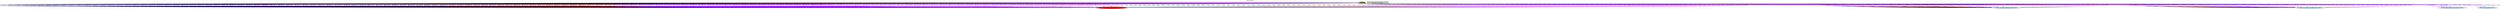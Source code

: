 digraph sessionTrack8 {
                graph [splines=true overlap=false rankdir=TB label=" Session Track #8" labelloc=t]
                node [style=filled]
                edge [style=bold]
                    "Direct Link" [color=khaki4];
"GET http://proxyjudge1.proxyfire.net/fastenv HTTP/1.1" [color=green];
	"Direct Link" -> "GET http://proxyjudge1.proxyfire.net/fastenv HTTP/1.1" [label="1 - 8:32:03 AM", color="#000066"];
"GET http://proxyjudge1.proxyfire.net/fastenv HTTP/1.1" -> "Direct Link" [label="1 BACK", color="#000066", style="dashed"];
	"Direct Link" -> "GET http://proxyjudge1.proxyfire.net/fastenv HTTP/1.1" [label="2 - 9:58:08 AM", color="#010065"];
"GET http://proxyjudge1.proxyfire.net/fastenv HTTP/1.1" -> "Direct Link" [label="2 BACK", color="#010065", style="dashed"];
	"Direct Link" -> "GET http://proxyjudge1.proxyfire.net/fastenv HTTP/1.1" [label="3 - 11:40:51 AM", color="#020064"];
"GET http://proxyjudge1.proxyfire.net/fastenv HTTP/1.1" -> "Direct Link" [label="3 BACK", color="#020064", style="dashed"];
	"Direct Link" -> "GET http://proxyjudge1.proxyfire.net/fastenv HTTP/1.1" [label="4 - 1:29:45 PM", color="#030063"];
"GET http://proxyjudge1.proxyfire.net/fastenv HTTP/1.1" -> "Direct Link" [label="4 BACK", color="#030063", style="dashed"];
	"Direct Link" -> "GET http://proxyjudge1.proxyfire.net/fastenv HTTP/1.1" [label="5 - 3:01:50 PM", color="#040062"];
"GET http://proxyjudge1.proxyfire.net/fastenv HTTP/1.1" -> "Direct Link" [label="5 BACK", color="#040062", style="dashed"];
	"Direct Link" -> "GET http://proxyjudge1.proxyfire.net/fastenv HTTP/1.1" [label="6 - 4:47:35 PM", color="#050061"];
"GET http://proxyjudge1.proxyfire.net/fastenv HTTP/1.1" -> "Direct Link" [label="6 BACK", color="#050061", style="dashed"];
	"Direct Link" -> "GET http://proxyjudge1.proxyfire.net/fastenv HTTP/1.1" [label="7 - 9:49:55 PM", color="#060060"];
"GET http://proxyjudge1.proxyfire.net/fastenv HTTP/1.1" -> "Direct Link" [label="7 BACK", color="#060060", style="dashed"];
	"Direct Link" -> "GET http://proxyjudge1.proxyfire.net/fastenv HTTP/1.1" [label="8 - 12:46:08 PM", color="#07005f"];
"GET http://proxyjudge1.proxyfire.net/fastenv HTTP/1.1" -> "Direct Link" [label="8 BACK", color="#07005f", style="dashed"];
	"Direct Link" -> "GET http://proxyjudge1.proxyfire.net/fastenv HTTP/1.1" [label="9 - 2:05:46 PM", color="#08005e"];
"GET http://proxyjudge1.proxyfire.net/fastenv HTTP/1.1" -> "Direct Link" [label="9 BACK", color="#08005e", style="dashed"];
	"Direct Link" -> "GET http://proxyjudge1.proxyfire.net/fastenv HTTP/1.1" [label="10 - 3:32:35 PM", color="#09005d"];
"GET http://proxyjudge1.proxyfire.net/fastenv HTTP/1.1" -> "Direct Link" [label="10 BACK", color="#09005d", style="dashed"];
	"Direct Link" -> "GET http://proxyjudge1.proxyfire.net/fastenv HTTP/1.1" [label="11 - 5:08:11 PM", color="#0a005c"];
"GET http://proxyjudge1.proxyfire.net/fastenv HTTP/1.1" -> "Direct Link" [label="11 BACK", color="#0a005c", style="dashed"];
	"Direct Link" -> "GET http://proxyjudge1.proxyfire.net/fastenv HTTP/1.1" [label="12 - 6:33:24 PM", color="#0b005b"];
"GET http://proxyjudge1.proxyfire.net/fastenv HTTP/1.1" -> "Direct Link" [label="12 BACK", color="#0b005b", style="dashed"];
	"Direct Link" -> "GET http://proxyjudge1.proxyfire.net/fastenv HTTP/1.1" [label="13 - 8:24:51 PM", color="#0c005a"];
"GET http://proxyjudge1.proxyfire.net/fastenv HTTP/1.1" -> "Direct Link" [label="13 BACK", color="#0c005a", style="dashed"];
	"Direct Link" -> "GET http://proxyjudge1.proxyfire.net/fastenv HTTP/1.1" [label="14 - 9:57:07 PM", color="#0d0059"];
"GET http://proxyjudge1.proxyfire.net/fastenv HTTP/1.1" -> "Direct Link" [label="14 BACK", color="#0d0059", style="dashed"];
	"Direct Link" -> "GET http://proxyjudge1.proxyfire.net/fastenv HTTP/1.1" [label="15 - 11:40:12 PM", color="#0e0058"];
"GET http://proxyjudge1.proxyfire.net/fastenv HTTP/1.1" -> "Direct Link" [label="15 BACK", color="#0e0058", style="dashed"];
	"Direct Link" -> "GET http://proxyjudge1.proxyfire.net/fastenv HTTP/1.1" [label="16 - 1:12:44 AM", color="#0f0057"];
"GET http://proxyjudge1.proxyfire.net/fastenv HTTP/1.1" -> "Direct Link" [label="16 BACK", color="#0f0057", style="dashed"];
	"Direct Link" -> "GET http://proxyjudge1.proxyfire.net/fastenv HTTP/1.1" [label="17 - 2:45:42 AM", color="#100056"];
"GET http://proxyjudge1.proxyfire.net/fastenv HTTP/1.1" -> "Direct Link" [label="17 BACK", color="#100056", style="dashed"];
	"Direct Link" -> "GET http://proxyjudge1.proxyfire.net/fastenv HTTP/1.1" [label="18 - 4:22:51 AM", color="#110055"];
"GET http://proxyjudge1.proxyfire.net/fastenv HTTP/1.1" -> "Direct Link" [label="18 BACK", color="#110055", style="dashed"];
	"Direct Link" -> "GET http://proxyjudge1.proxyfire.net/fastenv HTTP/1.1" [label="19 - 6:05:39 AM", color="#120054"];
"GET http://proxyjudge1.proxyfire.net/fastenv HTTP/1.1" -> "Direct Link" [label="19 BACK", color="#120054", style="dashed"];
	"Direct Link" -> "GET http://proxyjudge1.proxyfire.net/fastenv HTTP/1.1" [label="20 - 7:50:13 AM", color="#130053"];
"GET http://proxyjudge1.proxyfire.net/fastenv HTTP/1.1" -> "Direct Link" [label="20 BACK", color="#130053", style="dashed"];
	"Direct Link" -> "GET http://proxyjudge1.proxyfire.net/fastenv HTTP/1.1" [label="21 - 9:30:59 AM", color="#140052"];
"GET http://proxyjudge1.proxyfire.net/fastenv HTTP/1.1" -> "Direct Link" [label="21 BACK", color="#140052", style="dashed"];
	"Direct Link" -> "GET http://proxyjudge1.proxyfire.net/fastenv HTTP/1.1" [label="22 - 12:39:11 PM", color="#150051"];
"GET http://proxyjudge1.proxyfire.net/fastenv HTTP/1.1" -> "Direct Link" [label="22 BACK", color="#150051", style="dashed"];
	"Direct Link" -> "GET http://proxyjudge1.proxyfire.net/fastenv HTTP/1.1" [label="23 - 5:42:29 PM", color="#160050"];
"GET http://proxyjudge1.proxyfire.net/fastenv HTTP/1.1" -> "Direct Link" [label="23 BACK", color="#160050", style="dashed"];
	"Direct Link" -> "GET http://proxyjudge1.proxyfire.net/fastenv HTTP/1.1" [label="24 - 12:13:18 PM", color="#17004f"];
"GET http://proxyjudge1.proxyfire.net/fastenv HTTP/1.1" -> "Direct Link" [label="24 BACK", color="#17004f", style="dashed"];
	"Direct Link" -> "GET http://proxyjudge1.proxyfire.net/fastenv HTTP/1.1" [label="25 - 1:57:01 PM", color="#18004e"];
"GET http://proxyjudge1.proxyfire.net/fastenv HTTP/1.1" -> "Direct Link" [label="25 BACK", color="#18004e", style="dashed"];
	"Direct Link" -> "GET http://proxyjudge1.proxyfire.net/fastenv HTTP/1.1" [label="26 - 3:27:52 PM", color="#19004d"];
"GET http://proxyjudge1.proxyfire.net/fastenv HTTP/1.1" -> "Direct Link" [label="26 BACK", color="#19004d", style="dashed"];
	"Direct Link" -> "GET http://proxyjudge1.proxyfire.net/fastenv HTTP/1.1" [label="27 - 5:21:09 PM", color="#1a004c"];
"GET http://proxyjudge1.proxyfire.net/fastenv HTTP/1.1" -> "Direct Link" [label="27 BACK", color="#1a004c", style="dashed"];
	"Direct Link" -> "GET http://proxyjudge1.proxyfire.net/fastenv HTTP/1.1" [label="28 - 6:45:47 PM", color="#1b004b"];
"GET http://proxyjudge1.proxyfire.net/fastenv HTTP/1.1" -> "Direct Link" [label="28 BACK", color="#1b004b", style="dashed"];
	"Direct Link" -> "GET http://proxyjudge1.proxyfire.net/fastenv HTTP/1.1" [label="29 - 8:22:29 PM", color="#1c004a"];
"GET http://proxyjudge1.proxyfire.net/fastenv HTTP/1.1" -> "Direct Link" [label="29 BACK", color="#1c004a", style="dashed"];
	"Direct Link" -> "GET http://proxyjudge1.proxyfire.net/fastenv HTTP/1.1" [label="30 - 9:57:03 PM", color="#1d0049"];
"GET http://proxyjudge1.proxyfire.net/fastenv HTTP/1.1" -> "Direct Link" [label="30 BACK", color="#1d0049", style="dashed"];
	"Direct Link" -> "GET http://proxyjudge1.proxyfire.net/fastenv HTTP/1.1" [label="31 - 11:29:43 PM", color="#1e0048"];
"GET http://proxyjudge1.proxyfire.net/fastenv HTTP/1.1" -> "Direct Link" [label="31 BACK", color="#1e0048", style="dashed"];
	"Direct Link" -> "GET http://proxyjudge1.proxyfire.net/fastenv HTTP/1.1" [label="32 - 1:02:40 AM", color="#1f0047"];
"GET http://proxyjudge1.proxyfire.net/fastenv HTTP/1.1" -> "Direct Link" [label="32 BACK", color="#1f0047", style="dashed"];
	"Direct Link" -> "GET http://proxyjudge1.proxyfire.net/fastenv HTTP/1.1" [label="33 - 2:44:51 AM", color="#200046"];
"GET http://proxyjudge1.proxyfire.net/fastenv HTTP/1.1" -> "Direct Link" [label="33 BACK", color="#200046", style="dashed"];
	"Direct Link" -> "GET http://proxyjudge1.proxyfire.net/fastenv HTTP/1.1" [label="34 - 4:29:20 AM", color="#210045"];
"GET http://proxyjudge1.proxyfire.net/fastenv HTTP/1.1" -> "Direct Link" [label="34 BACK", color="#210045", style="dashed"];
	"Direct Link" -> "GET http://proxyjudge1.proxyfire.net/fastenv HTTP/1.1" [label="35 - 5:57:39 AM", color="#220044"];
"GET http://proxyjudge1.proxyfire.net/fastenv HTTP/1.1" -> "Direct Link" [label="35 BACK", color="#220044", style="dashed"];
	"Direct Link" -> "GET http://proxyjudge1.proxyfire.net/fastenv HTTP/1.1" [label="36 - 7:34:28 AM", color="#230043"];
"GET http://proxyjudge3.proxyfire.net/fastenv HTTP/1.1" [color=lightblue2];
"GET http://proxyjudge1.proxyfire.net/fastenv HTTP/1.1" -> "Direct Link" [label="36 BACK", color="#230043", style="dashed"];
	"Direct Link" -> "GET http://proxyjudge3.proxyfire.net/fastenv HTTP/1.1" [label="37 - 7:15:46 PM", color="#240042"];
"GET http://proxyjudge3.proxyfire.net/fastenv HTTP/1.1" -> "Direct Link" [label="37 BACK", color="#240042", style="dashed"];
	"Direct Link" -> "GET http://proxyjudge1.proxyfire.net/fastenv HTTP/1.1" [label="38 - 11:11:26 PM", color="#250041"];
"GET http://proxyjudge1.proxyfire.net/fastenv HTTP/1.1" -> "Direct Link" [label="38 BACK", color="#250041", style="dashed"];
	"Direct Link" -> "GET http://proxyjudge1.proxyfire.net/fastenv HTTP/1.1" [label="39 - 1:57:13 AM", color="#260040"];
"GET http://proxyjudge1.proxyfire.net/fastenv HTTP/1.1" -> "Direct Link" [label="39 BACK", color="#260040", style="dashed"];
	"Direct Link" -> "GET http://proxyjudge1.proxyfire.net/fastenv HTTP/1.1" [label="40 - 3:56:06 AM", color="#27003f"];
"GET http://proxyjudge1.proxyfire.net/fastenv HTTP/1.1" -> "Direct Link" [label="40 BACK", color="#27003f", style="dashed"];
	"Direct Link" -> "GET http://proxyjudge1.proxyfire.net/fastenv HTTP/1.1" [label="41 - 5:18:16 AM", color="#28003e"];
"GET http://proxyjudge1.proxyfire.net/fastenv HTTP/1.1" -> "Direct Link" [label="41 BACK", color="#28003e", style="dashed"];
	"Direct Link" -> "GET http://proxyjudge1.proxyfire.net/fastenv HTTP/1.1" [label="42 - 8:41:09 AM", color="#29003d"];
"GET http://proxyjudge1.proxyfire.net/fastenv HTTP/1.1" -> "Direct Link" [label="42 BACK", color="#29003d", style="dashed"];
	"Direct Link" -> "GET http://proxyjudge1.proxyfire.net/fastenv HTTP/1.1" [label="43 - 10:46:57 AM", color="#2a003c"];
"GET http://proxyjudge1.proxyfire.net/fastenv HTTP/1.1" -> "Direct Link" [label="43 BACK", color="#2a003c", style="dashed"];
	"Direct Link" -> "GET http://proxyjudge1.proxyfire.net/fastenv HTTP/1.1" [label="44 - 12:13:00 PM", color="#2b003b"];
"GET http://proxyjudge1.proxyfire.net/fastenv HTTP/1.1" -> "Direct Link" [label="44 BACK", color="#2b003b", style="dashed"];
	"Direct Link" -> "GET http://proxyjudge1.proxyfire.net/fastenv HTTP/1.1" [label="45 - 3:28:28 PM", color="#2c003a"];
"GET http://proxyjudge1.proxyfire.net/fastenv HTTP/1.1" -> "Direct Link" [label="45 BACK", color="#2c003a", style="dashed"];
	"Direct Link" -> "GET http://proxyjudge1.proxyfire.net/fastenv HTTP/1.1" [label="46 - 8:33:43 PM", color="#2d0039"];
"GET http://proxyjudge1.proxyfire.net/fastenv HTTP/1.1" -> "Direct Link" [label="46 BACK", color="#2d0039", style="dashed"];
	"Direct Link" -> "GET http://proxyjudge1.proxyfire.net/fastenv HTTP/1.1" [label="47 - 9:29:13 PM", color="#2e0038"];
"GET http://proxyjudge1.proxyfire.net/fastenv HTTP/1.1" -> "Direct Link" [label="47 BACK", color="#2e0038", style="dashed"];
	"Direct Link" -> "GET http://proxyjudge1.proxyfire.net/fastenv HTTP/1.1" [label="48 - 12:27:34 AM", color="#2f0037"];
"GET http://proxyjudge1.proxyfire.net/fastenv HTTP/1.1" -> "Direct Link" [label="48 BACK", color="#2f0037", style="dashed"];
	"Direct Link" -> "GET http://proxyjudge1.proxyfire.net/fastenv HTTP/1.1" [label="49 - 4:14:35 AM", color="#300036"];
"GET http://proxyjudge1.proxyfire.net/fastenv HTTP/1.1" -> "Direct Link" [label="49 BACK", color="#300036", style="dashed"];
	"Direct Link" -> "GET http://proxyjudge1.proxyfire.net/fastenv HTTP/1.1" [label="50 - 5:23:02 AM", color="#310035"];
"GET http://proxyjudge1.proxyfire.net/fastenv HTTP/1.1" -> "Direct Link" [label="50 BACK", color="#310035", style="dashed"];
	"Direct Link" -> "GET http://proxyjudge1.proxyfire.net/fastenv HTTP/1.1" [label="51 - 6:59:51 AM", color="#320034"];
"GET http://proxyjudge1.proxyfire.net/fastenv HTTP/1.1" -> "Direct Link" [label="51 BACK", color="#320034", style="dashed"];
	"Direct Link" -> "GET http://proxyjudge1.proxyfire.net/fastenv HTTP/1.1" [label="52 - 5:45:16 PM", color="#330033"];
"GET http://proxyjudge1.proxyfire.net/fastenv HTTP/1.1" -> "Direct Link" [label="52 BACK", color="#330033", style="dashed"];
	"Direct Link" -> "GET http://proxyjudge1.proxyfire.net/fastenv HTTP/1.1" [label="53 - 10:01:14 PM", color="#340032"];
"GET http://proxyjudge1.proxyfire.net/fastenv HTTP/1.1" -> "Direct Link" [label="53 BACK", color="#340032", style="dashed"];
	"Direct Link" -> "GET http://proxyjudge1.proxyfire.net/fastenv HTTP/1.1" [label="54 - 1:18:36 AM", color="#350031"];
"GET http://proxyjudge1.proxyfire.net/fastenv HTTP/1.1" -> "Direct Link" [label="54 BACK", color="#350031", style="dashed"];
	"Direct Link" -> "GET http://proxyjudge1.proxyfire.net/fastenv HTTP/1.1" [label="55 - 3:08:03 AM", color="#360030"];
"GET http://proxyjudge1.proxyfire.net/fastenv HTTP/1.1" -> "Direct Link" [label="55 BACK", color="#360030", style="dashed"];
	"Direct Link" -> "GET http://proxyjudge1.proxyfire.net/fastenv HTTP/1.1" [label="56 - 6:43:11 AM", color="#37002f"];
"GET http://proxyjudge1.proxyfire.net/fastenv HTTP/1.1" -> "Direct Link" [label="56 BACK", color="#37002f", style="dashed"];
	"Direct Link" -> "GET http://proxyjudge3.proxyfire.net/fastenv HTTP/1.1" [label="57 - 6:13:49 AM", color="#38002e"];
"GET http://www.google.com.hk/webhp?hl=zh-CN HTTP/1.1" [color=lightblue2];
"GET http://proxyjudge3.proxyfire.net/fastenv HTTP/1.1" -> "Direct Link" [label="57 BACK", color="#38002e", style="dashed"];
	"Direct Link" -> "GET http://www.google.com.hk/webhp?hl=zh-CN HTTP/1.1" [label="58 - 7:59:24 AM", color="#39002d"];
"GET http://www.google.com.hk/webhp?hl=zh-CN HTTP/1.1" -> "Direct Link" [label="58 BACK", color="#39002d", style="dashed"];
	"Direct Link" -> "GET http://proxyjudge3.proxyfire.net/fastenv HTTP/1.1" [label="59 - 5:02:39 PM", color="#3a002c"];
"GET http://proxyjudge3.proxyfire.net/fastenv HTTP/1.1" -> "Direct Link" [label="59 BACK", color="#3a002c", style="dashed"];
	"Direct Link" -> "GET http://proxyjudge3.proxyfire.net/fastenv HTTP/1.1" [label="60 - 8:15:22 PM", color="#3b002b"];
"GET http://proxyjudge3.proxyfire.net/fastenv HTTP/1.1" -> "Direct Link" [label="60 BACK", color="#3b002b", style="dashed"];
	"Direct Link" -> "GET http://www.google.com.hk/webhp?hl=zh-CN HTTP/1.1" [label="61 - 11:10:31 PM", color="#3c002a"];
"GET http://www.google.com.hk/webhp?hl=zh-CN HTTP/1.1" -> "Direct Link" [label="61 BACK", color="#3c002a", style="dashed"];
	"Direct Link" -> "GET http://www.google.com.hk/webhp?hl=zh-CN HTTP/1.1" [label="62 - 1:06:48 AM", color="#3d0029"];
"GET http://www.google.com.hk/webhp?hl=zh-CN HTTP/1.1" -> "Direct Link" [label="62 BACK", color="#3d0029", style="dashed"];
	"Direct Link" -> "GET http://www.google.com.hk/webhp?hl=zh-CN HTTP/1.1" [label="63 - 3:06:08 AM", color="#3e0028"];
"GET http://www.google.com.hk/webhp?hl=zh-CN HTTP/1.1" -> "Direct Link" [label="63 BACK", color="#3e0028", style="dashed"];
	"Direct Link" -> "GET http://proxyjudge3.proxyfire.net/fastenv HTTP/1.1" [label="64 - 5:55:31 AM", color="#3f0027"];
"GET http://proxyjudge3.proxyfire.net/fastenv HTTP/1.1" -> "Direct Link" [label="64 BACK", color="#3f0027", style="dashed"];
	"Direct Link" -> "GET http://proxyjudge1.proxyfire.net/fastenv HTTP/1.1" [label="65 - 10:56:42 PM", color="#400026"];
"GET http://proxyjudge1.proxyfire.net/fastenv HTTP/1.1" -> "Direct Link" [label="65 BACK", color="#400026", style="dashed"];
	"Direct Link" -> "GET http://proxyjudge3.proxyfire.net/fastenv HTTP/1.1" [label="66 - 12:28:12 AM", color="#410025"];
"GET http://proxyjudge3.proxyfire.net/fastenv HTTP/1.1" -> "Direct Link" [label="66 BACK", color="#410025", style="dashed"];
	"Direct Link" -> "GET http://proxyjudge1.proxyfire.net/fastenv HTTP/1.1" [label="67 - 2:19:38 AM", color="#420024"];
"GET http://proxyjudge1.proxyfire.net/fastenv HTTP/1.1" -> "Direct Link" [label="67 BACK", color="#420024", style="dashed"];
	"Direct Link" -> "GET http://www.google.com.hk/webhp?hl=zh-CN HTTP/1.1" [label="68 - 4:13:04 AM", color="#430023"];
"GET http://www.google.com.hk/webhp?hl=zh-CN HTTP/1.1" -> "Direct Link" [label="68 BACK", color="#430023", style="dashed"];
	"Direct Link" -> "GET http://proxyjudge3.proxyfire.net/fastenv HTTP/1.1" [label="69 - 5:58:17 AM", color="#440022"];
"GET http://proxyjudge3.proxyfire.net/fastenv HTTP/1.1" -> "Direct Link" [label="69 BACK", color="#440022", style="dashed"];
	"Direct Link" -> "GET http://proxyjudge1.proxyfire.net/fastenv HTTP/1.1" [label="70 - 7:36:06 AM", color="#450021"];
"GET http://proxyjudge1.proxyfire.net/fastenv HTTP/1.1" -> "Direct Link" [label="70 BACK", color="#450021", style="dashed"];
	"Direct Link" -> "GET http://www.google.com.hk/webhp?hl=zh-CN HTTP/1.1" [label="71 - 9:09:05 AM", color="#460020"];
"GET http://www.google.com.hk/webhp?hl=zh-CN HTTP/1.1" -> "Direct Link" [label="71 BACK", color="#460020", style="dashed"];
	"Direct Link" -> "GET http://proxyjudge1.proxyfire.net/fastenv HTTP/1.1" [label="72 - 10:59:55 AM", color="#47001f"];
"GET http://proxyjudge1.proxyfire.net/fastenv HTTP/1.1" -> "Direct Link" [label="72 BACK", color="#47001f", style="dashed"];
	"Direct Link" -> "GET http://www.google.com.hk/webhp?hl=zh-CN HTTP/1.1" [label="73 - 12:44:08 PM", color="#48001e"];
"GET http://www.google.com.hk/webhp?hl=zh-CN HTTP/1.1" -> "Direct Link" [label="73 BACK", color="#48001e", style="dashed"];
	"Direct Link" -> "GET http://proxyjudge1.proxyfire.net/fastenv HTTP/1.1" [label="74 - 2:30:37 PM", color="#49001d"];
"GET http://proxyjudge1.proxyfire.net/fastenv HTTP/1.1" -> "Direct Link" [label="74 BACK", color="#49001d", style="dashed"];
	"Direct Link" -> "GET http://proxyjudge3.proxyfire.net/fastenv HTTP/1.1" [label="75 - 4:11:07 PM", color="#4a001c"];
"GET http://proxyjudge3.proxyfire.net/fastenv HTTP/1.1" -> "Direct Link" [label="75 BACK", color="#4a001c", style="dashed"];
	"Direct Link" -> "GET http://proxyjudge3.proxyfire.net/fastenv HTTP/1.1" [label="76 - 5:48:49 PM", color="#4b001b"];
"GET http://proxyjudge3.proxyfire.net/fastenv HTTP/1.1" -> "Direct Link" [label="76 BACK", color="#4b001b", style="dashed"];
	"Direct Link" -> "GET http://www.google.com.hk/webhp?hl=zh-CN HTTP/1.1" [label="77 - 7:35:34 PM", color="#4c001a"];
"GET http://www.google.com.hk/webhp?hl=zh-CN HTTP/1.1" -> "Direct Link" [label="77 BACK", color="#4c001a", style="dashed"];
	"Direct Link" -> "GET http://proxyjudge3.proxyfire.net/fastenv HTTP/1.1" [label="78 - 2:03:02 AM", color="#4d0019"];
"GET http://proxyjudge3.proxyfire.net/fastenv HTTP/1.1" -> "Direct Link" [label="78 BACK", color="#4d0019", style="dashed"];
	"Direct Link" -> "GET http://proxyjudge3.proxyfire.net/fastenv HTTP/1.1" [label="79 - 5:41:59 PM", color="#4e0018"];
"GET http://proxyjudge3.proxyfire.net/fastenv HTTP/1.1" -> "Direct Link" [label="79 BACK", color="#4e0018", style="dashed"];
	"Direct Link" -> "GET http://proxyjudge1.proxyfire.net/fastenv HTTP/1.1" [label="80 - 7:33:03 AM", color="#4f0017"];
"GET http://proxyjudge1.proxyfire.net/fastenv HTTP/1.1" -> "Direct Link" [label="80 BACK", color="#4f0017", style="dashed"];
	"Direct Link" -> "GET http://proxyjudge1.proxyfire.net/fastenv HTTP/1.1" [label="81 - 12:31:35 PM", color="#500016"];
"GET http://proxyjudge1.proxyfire.net/fastenv HTTP/1.1" -> "Direct Link" [label="81 BACK", color="#500016", style="dashed"];
	"Direct Link" -> "GET http://proxyjudge3.proxyfire.net/fastenv HTTP/1.1" [label="82 - 4:45:41 PM", color="#510015"];
"GET http://proxyjudge3.proxyfire.net/fastenv HTTP/1.1" -> "Direct Link" [label="82 BACK", color="#510015", style="dashed"];
	"Direct Link" -> "GET http://proxyjudge1.proxyfire.net/fastenv HTTP/1.1" [label="83 - 8:20:45 PM", color="#520014"];
"GET http://proxyjudge1.proxyfire.net/fastenv HTTP/1.1" -> "Direct Link" [label="83 BACK", color="#520014", style="dashed"];
	"Direct Link" -> "GET http://www.google.com.hk/webhp?hl=zh-CN HTTP/1.1" [label="84 - 12:21:06 AM", color="#530013"];
"GET http://www.google.com.hk/webhp?hl=zh-CN HTTP/1.1" -> "Direct Link" [label="84 BACK", color="#530013", style="dashed"];
	"Direct Link" -> "GET http://proxyjudge1.proxyfire.net/fastenv HTTP/1.1" [label="85 - 3:17:30 AM", color="#540012"];
"GET http://proxyjudge1.proxyfire.net/fastenv HTTP/1.1" -> "Direct Link" [label="85 BACK", color="#540012", style="dashed"];
	"Direct Link" -> "GET http://proxyjudge1.proxyfire.net/fastenv HTTP/1.1" [label="86 - 6:16:29 AM", color="#550011"];
"GET http://proxyjudge1.proxyfire.net/fastenv HTTP/1.1" -> "Direct Link" [label="86 BACK", color="#550011", style="dashed"];
	"Direct Link" -> "GET http://proxyjudge3.proxyfire.net/fastenv HTTP/1.1" [label="87 - 2:04:59 PM", color="#560010"];
"GET http://proxyjudge3.proxyfire.net/fastenv HTTP/1.1" -> "Direct Link" [label="87 BACK", color="#560010", style="dashed"];
	"Direct Link" -> "GET http://www.google.com.hk/webhp?hl=zh-CN HTTP/1.1" [label="88 - 4:56:58 PM", color="#57000f"];
"GET http://www.google.com.hk/webhp?hl=zh-CN HTTP/1.1" -> "Direct Link" [label="88 BACK", color="#57000f", style="dashed"];
	"Direct Link" -> "GET http://proxyjudge3.proxyfire.net/fastenv HTTP/1.1" [label="89 - 2:03:15 AM", color="#58000e"];
"GET http://proxyjudge3.proxyfire.net/fastenv HTTP/1.1" -> "Direct Link" [label="89 BACK", color="#58000e", style="dashed"];
	"Direct Link" -> "GET http://proxyjudge1.proxyfire.net/fastenv HTTP/1.1" [label="90 - 7:31:55 AM", color="#59000d"];
"GET http://proxyjudge1.proxyfire.net/fastenv HTTP/1.1" -> "Direct Link" [label="90 BACK", color="#59000d", style="dashed"];
	"Direct Link" -> "GET http://proxyjudge3.proxyfire.net/fastenv HTTP/1.1" [label="91 - 5:38:43 AM", color="#5a000c"];
"GET http://proxyjudge3.proxyfire.net/fastenv HTTP/1.1" -> "Direct Link" [label="91 BACK", color="#5a000c", style="dashed"];
	"Direct Link" -> "GET http://proxyjudge1.proxyfire.net/fastenv HTTP/1.1" [label="92 - 1:34:52 AM", color="#5b000b"];
"GET http://proxyjudge1.proxyfire.net/fastenv HTTP/1.1" -> "Direct Link" [label="92 BACK", color="#5b000b", style="dashed"];
	"Direct Link" -> "GET http://proxyjudge1.proxyfire.net/fastenv HTTP/1.1" [label="93 - 11:11:40 AM", color="#5c000a"];
"GET http://proxyjudge1.proxyfire.net/fastenv HTTP/1.1" -> "Direct Link" [label="93 BACK", color="#5c000a", style="dashed"];
	"Direct Link" -> "GET http://proxyjudge1.proxyfire.net/fastenv HTTP/1.1" [label="94 - 1:16:23 PM", color="#5d0009"];
"GET http://proxyjudge1.proxyfire.net/fastenv HTTP/1.1" -> "Direct Link" [label="94 BACK", color="#5d0009", style="dashed"];
	"Direct Link" -> "GET http://proxyjudge1.proxyfire.net/fastenv HTTP/1.1" [label="95 - 5:31:49 PM", color="#5e0008"];
"GET http://proxyjudge1.proxyfire.net/fastenv HTTP/1.1" -> "Direct Link" [label="95 BACK", color="#5e0008", style="dashed"];
	"Direct Link" -> "GET http://proxyjudge1.proxyfire.net/fastenv HTTP/1.1" [label="96 - 8:57:44 PM", color="#5f0007"];
"GET http://proxyjudge1.proxyfire.net/fastenv HTTP/1.1" -> "Direct Link" [label="96 BACK", color="#5f0007", style="dashed"];
	"Direct Link" -> "GET http://proxyjudge3.proxyfire.net/fastenv HTTP/1.1" [label="97 - 4:37:15 AM", color="#600006"];
"GET http://proxyjudge3.proxyfire.net/fastenv HTTP/1.1" -> "Direct Link" [label="97 BACK", color="#600006", style="dashed"];
	"Direct Link" -> "GET http://proxyjudge3.proxyfire.net/fastenv HTTP/1.1" [label="98 - 8:21:47 AM", color="#610005"];
"GET http://proxyjudge3.proxyfire.net/fastenv HTTP/1.1" -> "Direct Link" [label="98 BACK", color="#610005", style="dashed"];
	"Direct Link" -> "GET http://proxyjudge1.proxyfire.net/fastenv HTTP/1.1" [label="99 - 10:10:49 AM", color="#620004"];
"GET http://proxyjudge1.proxyfire.net/fastenv HTTP/1.1" -> "Direct Link" [label="99 BACK", color="#620004", style="dashed"];
	"Direct Link" -> "GET http://proxyjudge1.proxyfire.net/fastenv HTTP/1.1" [label="100 - 6:53:37 PM", color="#630003"];
"GET http://proxyjudge1.proxyfire.net/fastenv HTTP/1.1" -> "Direct Link" [label="100 BACK", color="#630003", style="dashed"];
	"Direct Link" -> "GET http://proxyjudge1.proxyfire.net/fastenv HTTP/1.1" [label="101 - 9:11:45 AM", color="#640002"];
"GET http://proxyjudge1.proxyfire.net/fastenv HTTP/1.1" -> "Direct Link" [label="101 BACK", color="#640002", style="dashed"];
	"Direct Link" -> "GET http://proxyjudge3.proxyfire.net/fastenv HTTP/1.1" [label="102 - 3:53:13 PM", color="#650001"];
"GET http://proxyjudge3.proxyfire.net/fastenv HTTP/1.1" -> "Direct Link" [label="102 BACK", color="#650001", style="dashed"];
	"Direct Link" -> "GET http://proxyjudge1.proxyfire.net/fastenv HTTP/1.1" [label="103 - 12:31:09 AM", color="#660000"];
"GET http://proxyjudge1.proxyfire.net/fastenv HTTP/1.1" -> "Direct Link" [label="103 BACK", color="#660000", style="dashed"];
	"Direct Link" -> "GET http://proxyjudge1.proxyfire.net/fastenv HTTP/1.1" [label="104 - 4:30:08 AM", color="#6700ffffffffffffffff"];
"GET http://proxyjudge1.proxyfire.net/fastenv HTTP/1.1" -> "Direct Link" [label="104 BACK", color="#6700ffffffffffffffff", style="dashed"];
	"Direct Link" -> "GET http://proxyjudge3.proxyfire.net/fastenv HTTP/1.1" [label="105 - 11:22:02 PM", color="#6800fffffffffffffffe"];
"GET http://proxyjudge3.proxyfire.net/fastenv HTTP/1.1" -> "Direct Link" [label="105 BACK", color="#6800fffffffffffffffe", style="dashed"];
	"Direct Link" -> "GET http://proxyjudge1.proxyfire.net/fastenv HTTP/1.1" [label="106 - 3:16:10 AM", color="#6900fffffffffffffffd"];
"GET http://proxyjudge1.proxyfire.net/fastenv HTTP/1.1" -> "Direct Link" [label="106 BACK", color="#6900fffffffffffffffd", style="dashed"];
	"Direct Link" -> "GET http://proxyjudge3.proxyfire.net/fastenv HTTP/1.1" [label="107 - 12:46:26 AM", color="#6a00fffffffffffffffc"];
"GET http://proxyjudge3.proxyfire.net/fastenv HTTP/1.1" -> "Direct Link" [label="107 BACK", color="#6a00fffffffffffffffc", style="dashed"];
	"Direct Link" -> "GET http://proxyjudge1.proxyfire.net/fastenv HTTP/1.1" [label="108 - 4:34:20 AM", color="#6b00fffffffffffffffb"];
"GET http://proxyjudge1.proxyfire.net/fastenv HTTP/1.1" -> "Direct Link" [label="108 BACK", color="#6b00fffffffffffffffb", style="dashed"];
	"Direct Link" -> "GET http://proxyjudge1.proxyfire.net/fastenv HTTP/1.1" [label="109 - 8:21:49 AM", color="#6c00fffffffffffffffa"];
"GET http://proxyjudge1.proxyfire.net/fastenv HTTP/1.1" -> "Direct Link" [label="109 BACK", color="#6c00fffffffffffffffa", style="dashed"];
	"Direct Link" -> "GET http://proxyjudge3.proxyfire.net/fastenv HTTP/1.1" [label="110 - 2:52:39 AM", color="#6d00fffffffffffffff9"];
"GET http://proxyjudge3.proxyfire.net/fastenv HTTP/1.1" -> "Direct Link" [label="110 BACK", color="#6d00fffffffffffffff9", style="dashed"];
	"Direct Link" -> "GET http://proxyjudge3.proxyfire.net/fastenv HTTP/1.1" [label="111 - 8:11:05 AM", color="#6e00fffffffffffffff8"];
"GET http://proxyjudge3.proxyfire.net/fastenv HTTP/1.1" -> "Direct Link" [label="111 BACK", color="#6e00fffffffffffffff8", style="dashed"];
	"Direct Link" -> "GET http://www.google.com.hk/webhp?hl=zh-CN HTTP/1.1" [label="112 - 3:53:09 PM", color="#6f00fffffffffffffff7"];
"GET http://www.google.com.hk/webhp?hl=zh-CN HTTP/1.1" -> "Direct Link" [label="112 BACK", color="#6f00fffffffffffffff7", style="dashed"];
	"Direct Link" -> "GET http://www.google.com.hk/webhp?hl=zh-CN HTTP/1.1" [label="113 - 11:24:35 PM", color="#7000fffffffffffffff6"];
"GET http://www.google.com.hk/webhp?hl=zh-CN HTTP/1.1" -> "Direct Link" [label="113 BACK", color="#7000fffffffffffffff6", style="dashed"];
	"Direct Link" -> "GET http://www.google.com.hk/webhp?hl=zh-CN HTTP/1.1" [label="114 - 3:08:24 AM", color="#7100fffffffffffffff5"];
"GET http://www.google.com.hk/webhp?hl=zh-CN HTTP/1.1" -> "Direct Link" [label="114 BACK", color="#7100fffffffffffffff5", style="dashed"];
	"Direct Link" -> "GET http://www.google.com.hk/webhp?hl=zh-CN HTTP/1.1" [label="115 - 7:17:30 AM", color="#7200fffffffffffffff4"];
"GET http://www.google.com.hk/webhp?hl=zh-CN HTTP/1.1" -> "Direct Link" [label="115 BACK", color="#7200fffffffffffffff4", style="dashed"];
	"Direct Link" -> "GET http://www.google.com.hk/webhp?hl=zh-CN HTTP/1.1" [label="116 - 10:49:03 AM", color="#7300fffffffffffffff3"];
"GET http://www.google.com.hk/webhp?hl=zh-CN HTTP/1.1" -> "Direct Link" [label="116 BACK", color="#7300fffffffffffffff3", style="dashed"];
	"Direct Link" -> "GET http://www.google.com.hk/webhp?hl=zh-CN HTTP/1.1" [label="117 - 2:32:21 PM", color="#7400fffffffffffffff2"];
"GET http://www.google.com.hk/webhp?hl=zh-CN HTTP/1.1" -> "Direct Link" [label="117 BACK", color="#7400fffffffffffffff2", style="dashed"];
	"Direct Link" -> "GET http://www.google.com.hk/webhp?hl=zh-CN HTTP/1.1" [label="118 - 6:25:00 PM", color="#7500fffffffffffffff1"];
"GET http://www.google.com.hk/webhp?hl=zh-CN HTTP/1.1" -> "Direct Link" [label="118 BACK", color="#7500fffffffffffffff1", style="dashed"];
	"Direct Link" -> "GET http://www.google.com.hk/webhp?hl=zh-CN HTTP/1.1" [label="119 - 8:02:58 AM", color="#7600fffffffffffffff0"];
"GET http://www.google.com.hk/webhp?hl=zh-CN HTTP/1.1" -> "Direct Link" [label="119 BACK", color="#7600fffffffffffffff0", style="dashed"];
	"Direct Link" -> "GET http://www.google.com.hk/webhp?hl=zh-CN HTTP/1.1" [label="120 - 8:43:55 AM", color="#7700ffffffffffffffef"];
"GET http://www.google.com.hk/webhp?hl=zh-CN HTTP/1.1" -> "Direct Link" [label="120 BACK", color="#7700ffffffffffffffef", style="dashed"];
	"Direct Link" -> "GET http://www.google.com.hk/webhp?hl=zh-CN HTTP/1.1" [label="121 - 12:56:31 PM", color="#7800ffffffffffffffee"];
"GET http://www.google.com.hk/webhp?hl=zh-CN HTTP/1.1" -> "Direct Link" [label="121 BACK", color="#7800ffffffffffffffee", style="dashed"];
	"Direct Link" -> "GET http://www.google.com.hk/webhp?hl=zh-CN HTTP/1.1" [label="122 - 4:47:32 PM", color="#7900ffffffffffffffed"];
"GET http://www.google.com.hk/webhp?hl=zh-CN HTTP/1.1" -> "Direct Link" [label="122 BACK", color="#7900ffffffffffffffed", style="dashed"];
	"Direct Link" -> "GET http://www.google.com.hk/webhp?hl=zh-CN HTTP/1.1" [label="123 - 8:49:06 PM", color="#7a00ffffffffffffffec"];
"GET http://proxyjudge2.proxyfire.net/fastenv HTTP/1.1" [color=lightblue2];
"GET http://www.google.com.hk/webhp?hl=zh-CN HTTP/1.1" -> "Direct Link" [label="123 BACK", color="#7a00ffffffffffffffec", style="dashed"];
	"Direct Link" -> "GET http://proxyjudge2.proxyfire.net/fastenv HTTP/1.1" [label="124 - 7:43:25 AM", color="#7b00ffffffffffffffeb"];
"GET http://proxyjudge2.proxyfire.net/fastenv HTTP/1.1" -> "Direct Link" [label="124 BACK", color="#7b00ffffffffffffffeb", style="dashed"];
	"Direct Link" -> "GET http://proxyjudge2.proxyfire.net/fastenv HTTP/1.1" [label="125 - 12:14:23 PM", color="#7c00ffffffffffffffea"];
"GET http://www.google.com HTTP/1.1" [color=lightblue2];
"GET http://proxyjudge2.proxyfire.net/fastenv HTTP/1.1" -> "Direct Link" [label="125 BACK", color="#7c00ffffffffffffffea", style="dashed"];
	"Direct Link" -> "GET http://www.google.com HTTP/1.1" [label="126 - 5:42:01 AM", color="#7d00ffffffffffffffe9"];
"GET http://www.google.com HTTP/1.1" -> "Direct Link" [label="126 BACK", color="#7d00ffffffffffffffe9", style="dashed"];
	"Direct Link" -> "GET http://proxyjudge2.proxyfire.net/fastenv HTTP/1.1" [label="127 - 11:57:03 AM", color="#7e00ffffffffffffffe8"];
"GET http://proxyjudge2.proxyfire.net/fastenv HTTP/1.1" -> "Direct Link" [label="127 BACK", color="#7e00ffffffffffffffe8", style="dashed"];
	"Direct Link" -> "GET http://proxyjudge1.proxyfire.net/fastenv HTTP/1.1" [label="128 - 8:42:52 AM", color="#7f00ffffffffffffffe7"];
"GET http://proxyjudge1.proxyfire.net/fastenv HTTP/1.1" -> "Direct Link" [label="128 BACK", color="#7f00ffffffffffffffe7", style="dashed"];
	"Direct Link" -> "GET http://proxyjudge1.proxyfire.net/fastenv HTTP/1.1" [label="129 - 6:38:02 AM", color="#8000ffffffffffffffe6"];
"GET http://proxyjudge1.proxyfire.net/fastenv HTTP/1.1" -> "Direct Link" [label="129 BACK", color="#8000ffffffffffffffe6", style="dashed"];
	"Direct Link" -> "GET http://proxyjudge1.proxyfire.net/fastenv HTTP/1.1" [label="130 - 2:22:27 PM", color="#8100ffffffffffffffe5"];
"GET http://proxyjudge1.proxyfire.net/fastenv HTTP/1.1" -> "Direct Link" [label="130 BACK", color="#8100ffffffffffffffe5", style="dashed"];
	"Direct Link" -> "GET http://www.google.com HTTP/1.1" [label="131 - 9:38:13 PM", color="#8200ffffffffffffffe4"];
"GET http://www.google.com HTTP/1.1" -> "Direct Link" [label="131 BACK", color="#8200ffffffffffffffe4", style="dashed"];
	"Direct Link" -> "GET http://proxyjudge1.proxyfire.net/fastenv HTTP/1.1" [label="132 - 2:02:50 AM", color="#8300ffffffffffffffe3"];
"GET http://proxyjudge1.proxyfire.net/fastenv HTTP/1.1" -> "Direct Link" [label="132 BACK", color="#8300ffffffffffffffe3", style="dashed"];
	"Direct Link" -> "GET http://proxyjudge1.proxyfire.net/fastenv HTTP/1.1" [label="133 - 7:54:44 AM", color="#8400ffffffffffffffe2"];
"GET http://proxyjudge1.proxyfire.net/fastenv HTTP/1.1" -> "Direct Link" [label="133 BACK", color="#8400ffffffffffffffe2", style="dashed"];
	"Direct Link" -> "GET http://proxyjudge1.proxyfire.net/fastenv HTTP/1.1" [label="134 - 4:41:30 PM", color="#8500ffffffffffffffe1"];
"GET http://proxyjudge1.proxyfire.net/fastenv HTTP/1.1" -> "Direct Link" [label="134 BACK", color="#8500ffffffffffffffe1", style="dashed"];
	"Direct Link" -> "GET http://proxyjudge1.proxyfire.net/fastenv HTTP/1.1" [label="135 - 4:58:13 PM", color="#8600ffffffffffffffe0"];
"GET http://proxyjudge1.proxyfire.net/fastenv HTTP/1.1" -> "Direct Link" [label="135 BACK", color="#8600ffffffffffffffe0", style="dashed"];
	"Direct Link" -> "GET http://proxyjudge1.proxyfire.net/fastenv HTTP/1.1" [label="136 - 12:03:24 PM", color="#8700ffffffffffffffdf"];
"GET http://proxyjudge1.proxyfire.net/fastenv HTTP/1.1" -> "Direct Link" [label="136 BACK", color="#8700ffffffffffffffdf", style="dashed"];
	"Direct Link" -> "GET http://proxyjudge1.proxyfire.net/fastenv HTTP/1.1" [label="137 - 3:17:03 AM", color="#8800ffffffffffffffde"];
"GET http://proxyjudge1.proxyfire.net/fastenv HTTP/1.1" -> "Direct Link" [label="137 BACK", color="#8800ffffffffffffffde", style="dashed"];
	"Direct Link" -> "GET http://proxyjudge1.proxyfire.net/fastenv HTTP/1.1" [label="138 - 3:26:10 AM", color="#8900ffffffffffffffdd"];
"GET http://proxyjudge1.proxyfire.net/fastenv HTTP/1.1" -> "Direct Link" [label="138 BACK", color="#8900ffffffffffffffdd", style="dashed"];
	"Direct Link" -> "GET http://proxyjudge1.proxyfire.net/fastenv HTTP/1.1" [label="139 - 3:37:19 AM", color="#8a00ffffffffffffffdc"];
"GET http://proxyjudge1.proxyfire.net/fastenv HTTP/1.1" -> "Direct Link" [label="139 BACK", color="#8a00ffffffffffffffdc", style="dashed"];
	"Direct Link" -> "GET http://proxyjudge1.proxyfire.net/fastenv HTTP/1.1" [label="140 - 4:02:31 AM", color="#8b00ffffffffffffffdb"];
"GET http://proxyjudge1.proxyfire.net/fastenv HTTP/1.1" -> "Direct Link" [label="140 BACK", color="#8b00ffffffffffffffdb", style="dashed"];
	"Direct Link" -> "GET http://proxyjudge1.proxyfire.net/fastenv HTTP/1.1" [label="141 - 4:46:54 AM", color="#8c00ffffffffffffffda"];
"GET http://proxyjudge1.proxyfire.net/fastenv HTTP/1.1" -> "Direct Link" [label="141 BACK", color="#8c00ffffffffffffffda", style="dashed"];
	"Direct Link" -> "GET http://proxyjudge1.proxyfire.net/fastenv HTTP/1.1" [label="142 - 4:49:46 AM", color="#8d00ffffffffffffffd9"];
"GET http://proxyjudge1.proxyfire.net/fastenv HTTP/1.1" -> "Direct Link" [label="142 BACK", color="#8d00ffffffffffffffd9", style="dashed"];
	"Direct Link" -> "GET http://proxyjudge1.proxyfire.net/fastenv HTTP/1.1" [label="143 - 10:36:20 PM", color="#8e00ffffffffffffffd8"];
"GET http://proxyjudge1.proxyfire.net/fastenv HTTP/1.1" -> "Direct Link" [label="143 BACK", color="#8e00ffffffffffffffd8", style="dashed"];
	"Direct Link" -> "GET http://proxyjudge1.proxyfire.net/fastenv HTTP/1.1" [label="144 - 10:44:28 PM", color="#8f00ffffffffffffffd7"];
"GET http://proxyjudge1.proxyfire.net/fastenv HTTP/1.1" -> "Direct Link" [label="144 BACK", color="#8f00ffffffffffffffd7", style="dashed"];
	"Direct Link" -> "GET http://proxyjudge1.proxyfire.net/fastenv HTTP/1.1" [label="145 - 10:44:35 PM", color="#9000ffffffffffffffd6"];
"GET http://proxyjudge1.proxyfire.net/fastenv HTTP/1.1" -> "Direct Link" [label="145 BACK", color="#9000ffffffffffffffd6", style="dashed"];
	"Direct Link" -> "GET http://proxyjudge1.proxyfire.net/fastenv HTTP/1.1" [label="146 - 4:32:36 PM", color="#9100ffffffffffffffd5"];
"GET http://proxyjudge1.proxyfire.net/fastenv HTTP/1.1" -> "Direct Link" [label="146 BACK", color="#9100ffffffffffffffd5", style="dashed"];
	"Direct Link" -> "GET http://proxyjudge1.proxyfire.net/fastenv HTTP/1.1" [label="147 - 8:00:48 AM", color="#9200ffffffffffffffd4"];
"GET http://proxyjudge1.proxyfire.net/fastenv HTTP/1.1" -> "Direct Link" [label="147 BACK", color="#9200ffffffffffffffd4", style="dashed"];
	"Direct Link" -> "GET http://proxyjudge1.proxyfire.net/fastenv HTTP/1.1" [label="148 - 3:08:13 PM", color="#9300ffffffffffffffd3"];
"GET http://proxyjudge1.proxyfire.net/fastenv HTTP/1.1" -> "Direct Link" [label="148 BACK", color="#9300ffffffffffffffd3", style="dashed"];
	"Direct Link" -> "GET http://proxyjudge1.proxyfire.net/fastenv HTTP/1.1" [label="149 - 5:54:29 AM", color="#9400ffffffffffffffd2"];
"GET http://proxyjudge1.proxyfire.net/fastenv HTTP/1.1" -> "Direct Link" [label="149 BACK", color="#9400ffffffffffffffd2", style="dashed"];
	"Direct Link" -> "GET http://proxyjudge1.proxyfire.net/fastenv HTTP/1.1" [label="150 - 4:18:43 PM", color="#9500ffffffffffffffd1"];
"GET http://proxyjudge1.proxyfire.net/fastenv HTTP/1.1" -> "Direct Link" [label="150 BACK", color="#9500ffffffffffffffd1", style="dashed"];
	"Direct Link" -> "GET http://proxyjudge1.proxyfire.net/fastenv HTTP/1.1" [label="151 - 12:49:05 PM", color="#9600ffffffffffffffd0"];
"GET http://proxyjudge1.proxyfire.net/fastenv HTTP/1.1" -> "Direct Link" [label="151 BACK", color="#9600ffffffffffffffd0", style="dashed"];
	"Direct Link" -> "GET http://proxyjudge1.proxyfire.net/fastenv HTTP/1.1" [label="152 - 10:43:12 AM", color="#9700ffffffffffffffcf"];
"GET http://proxyjudge1.proxyfire.net/fastenv HTTP/1.1" -> "Direct Link" [label="152 BACK", color="#9700ffffffffffffffcf", style="dashed"];
	"Direct Link" -> "GET http://proxyjudge1.proxyfire.net/fastenv HTTP/1.1" [label="153 - 1:53:51 PM", color="#9800ffffffffffffffce"];
"GET http://proxyjudge1.proxyfire.net/fastenv HTTP/1.1" -> "Direct Link" [label="153 BACK", color="#9800ffffffffffffffce", style="dashed"];
	"Direct Link" -> "GET http://proxyjudge1.proxyfire.net/fastenv HTTP/1.1" [label="154 - 6:36:36 AM", color="#9900ffffffffffffffcd"];
"GET http://proxyjudge1.proxyfire.net/fastenv HTTP/1.1" -> "Direct Link" [label="154 BACK", color="#9900ffffffffffffffcd", style="dashed"];
	"Direct Link" -> "GET http://proxyjudge1.proxyfire.net/fastenv HTTP/1.1" [label="155 - 3:32:47 PM", color="#9a00ffffffffffffffcc"];
"GET http://proxyjudge1.proxyfire.net/fastenv HTTP/1.1" -> "Direct Link" [label="155 BACK", color="#9a00ffffffffffffffcc", style="dashed"];
	"Direct Link" -> "GET http://proxyjudge1.proxyfire.net/fastenv HTTP/1.1" [label="156 - 2:42:25 PM", color="#9b00ffffffffffffffcb"];
"GET http://proxyjudge1.proxyfire.net/fastenv HTTP/1.1" -> "Direct Link" [label="156 BACK", color="#9b00ffffffffffffffcb", style="dashed"];
	"Direct Link" -> "GET http://proxyjudge1.proxyfire.net/fastenv HTTP/1.1" [label="157 - 4:49:50 PM", color="#9c00ffffffffffffffca"];
"GET http://proxyjudge1.proxyfire.net/fastenv HTTP/1.1" -> "Direct Link" [label="157 BACK", color="#9c00ffffffffffffffca", style="dashed"];
	"Direct Link" -> "GET http://proxyjudge1.proxyfire.net/fastenv HTTP/1.1" [label="158 - 4:18:29 PM", color="#9d00ffffffffffffffc9"];
"GET http://proxyjudge1.proxyfire.net/fastenv HTTP/1.1" -> "Direct Link" [label="158 BACK", color="#9d00ffffffffffffffc9", style="dashed"];
	"Direct Link" -> "GET http://proxyjudge1.proxyfire.net/fastenv HTTP/1.1" [label="159 - 6:13:58 AM", color="#9e00ffffffffffffffc8"];
"GET http://proxyjudge1.proxyfire.net/fastenv HTTP/1.1" -> "Direct Link" [label="159 BACK", color="#9e00ffffffffffffffc8", style="dashed"];
	"Direct Link" -> "GET http://proxyjudge1.proxyfire.net/fastenv HTTP/1.1" [label="160 - 3:59:28 PM", color="#9f00ffffffffffffffc7"];
"GET http://proxyjudge1.proxyfire.net/fastenv HTTP/1.1" -> "Direct Link" [label="160 BACK", color="#9f00ffffffffffffffc7", style="dashed"];
	"Direct Link" -> "GET http://proxyjudge1.proxyfire.net/fastenv HTTP/1.1" [label="161 - 3:39:18 PM", color="#a000ffffffffffffffc6"];
"GET http://proxyjudge1.proxyfire.net/fastenv HTTP/1.1" -> "Direct Link" [label="161 BACK", color="#a000ffffffffffffffc6", style="dashed"];
	"Direct Link" -> "GET http://proxyjudge1.proxyfire.net/fastenv HTTP/1.1" [label="162 - 8:12:02 AM", color="#a100ffffffffffffffc5"];
"GET http://proxyjudge1.proxyfire.net/fastenv HTTP/1.1" -> "Direct Link" [label="162 BACK", color="#a100ffffffffffffffc5", style="dashed"];
	"Direct Link" -> "GET http://proxyjudge1.proxyfire.net/fastenv HTTP/1.1" [label="163 - 2:42:16 AM", color="#a200ffffffffffffffc4"];
"GET http://proxyjudge1.proxyfire.net/fastenv HTTP/1.1" -> "Direct Link" [label="163 BACK", color="#a200ffffffffffffffc4", style="dashed"];
	"Direct Link" -> "GET http://proxyjudge1.proxyfire.net/fastenv HTTP/1.1" [label="164 - 11:52:20 AM", color="#a300ffffffffffffffc3"];
"GET http://proxyjudge1.proxyfire.net/fastenv HTTP/1.1" -> "Direct Link" [label="164 BACK", color="#a300ffffffffffffffc3", style="dashed"];
	"Direct Link" -> "GET http://proxyjudge1.proxyfire.net/fastenv HTTP/1.1" [label="165 - 5:27:10 PM", color="#a400ffffffffffffffc2"];
"GET http://proxyjudge1.proxyfire.net/fastenv HTTP/1.1" -> "Direct Link" [label="165 BACK", color="#a400ffffffffffffffc2", style="dashed"];
	"Direct Link" -> "GET http://proxyjudge1.proxyfire.net/fastenv HTTP/1.1" [label="166 - 12:03:38 AM", color="#a500ffffffffffffffc1"];
"GET http://proxyjudge1.proxyfire.net/fastenv HTTP/1.1" -> "Direct Link" [label="166 BACK", color="#a500ffffffffffffffc1", style="dashed"];
	"Direct Link" -> "GET http://proxyjudge1.proxyfire.net/fastenv HTTP/1.1" [label="167 - 6:02:06 PM", color="#a600ffffffffffffffc0"];
"GET http://proxyjudge1.proxyfire.net/fastenv HTTP/1.1" -> "Direct Link" [label="167 BACK", color="#a600ffffffffffffffc0", style="dashed"];
	"Direct Link" -> "GET http://proxyjudge1.proxyfire.net/fastenv HTTP/1.1" [label="168 - 6:27:30 PM", color="#a700ffffffffffffffbf"];
"GET http://proxyjudge1.proxyfire.net/fastenv HTTP/1.1" -> "Direct Link" [label="168 BACK", color="#a700ffffffffffffffbf", style="dashed"];
	"Direct Link" -> "GET http://proxyjudge1.proxyfire.net/fastenv HTTP/1.1" [label="169 - 4:02:26 PM", color="#a800ffffffffffffffbe"];
"GET http://proxyjudge1.proxyfire.net/fastenv HTTP/1.1" -> "Direct Link" [label="169 BACK", color="#a800ffffffffffffffbe", style="dashed"];
	"Direct Link" -> "GET http://proxyjudge1.proxyfire.net/fastenv HTTP/1.1" [label="170 - 6:13:54 PM", color="#a900ffffffffffffffbd"];
"GET http://proxyjudge1.proxyfire.net/fastenv HTTP/1.1" -> "Direct Link" [label="170 BACK", color="#a900ffffffffffffffbd", style="dashed"];
	"Direct Link" -> "GET http://proxyjudge1.proxyfire.net/fastenv HTTP/1.1" [label="171 - 1:47:17 AM", color="#aa00ffffffffffffffbc"];
"GET http://proxyjudge1.proxyfire.net/fastenv HTTP/1.1" -> "Direct Link" [label="171 BACK", color="#aa00ffffffffffffffbc", style="dashed"];
	"Direct Link" -> "GET http://proxyjudge1.proxyfire.net/fastenv HTTP/1.1" [label="172 - 8:01:34 PM", color="#ab00ffffffffffffffbb"];
"GET http://proxyjudge1.proxyfire.net/fastenv HTTP/1.1" -> "Direct Link" [label="172 BACK", color="#ab00ffffffffffffffbb", style="dashed"];
	"Direct Link" -> "GET http://proxyjudge1.proxyfire.net/fastenv HTTP/1.1" [label="173 - 5:47:07 AM", color="#ac00ffffffffffffffba"];
"GET http://proxyjudge1.proxyfire.net/fastenv HTTP/1.1" -> "Direct Link" [label="173 BACK", color="#ac00ffffffffffffffba", style="dashed"];
	"Direct Link" -> "GET http://proxyjudge1.proxyfire.net/fastenv HTTP/1.1" [label="174 - 11:41:18 PM", color="#ad00ffffffffffffffb9"];
"GET http://proxyjudge1.proxyfire.net/fastenv HTTP/1.1" -> "Direct Link" [label="174 BACK", color="#ad00ffffffffffffffb9", style="dashed"];
	"Direct Link" -> "GET http://proxyjudge1.proxyfire.net/fastenv HTTP/1.1" [label="175 - 2:50:10 AM", color="#ae00ffffffffffffffb8"];
"GET http://proxyjudge1.proxyfire.net/fastenv HTTP/1.1" -> "Direct Link" [label="175 BACK", color="#ae00ffffffffffffffb8", style="dashed"];
	"Direct Link" -> "GET http://proxyjudge1.proxyfire.net/fastenv HTTP/1.1" [label="176 - 1:31:21 PM", color="#af00ffffffffffffffb7"];
"GET http://proxyjudge1.proxyfire.net/fastenv HTTP/1.1" -> "Direct Link" [label="176 BACK", color="#af00ffffffffffffffb7", style="dashed"];
	"Direct Link" -> "GET http://proxyjudge1.proxyfire.net/fastenv HTTP/1.1" [label="177 - 4:52:37 PM", color="#b000ffffffffffffffb6"];
"GET http://proxyjudge1.proxyfire.net/fastenv HTTP/1.1" -> "Direct Link" [label="177 BACK", color="#b000ffffffffffffffb6", style="dashed"];
	"Direct Link" -> "GET http://proxyjudge1.proxyfire.net/fastenv HTTP/1.1" [label="178 - 8:07:07 AM", color="#b100ffffffffffffffb5"];
"GET http://proxyjudge1.proxyfire.net/fastenv HTTP/1.1" -> "Direct Link" [label="178 BACK", color="#b100ffffffffffffffb5", style="dashed"];
	"Direct Link" -> "GET http://proxyjudge1.proxyfire.net/fastenv HTTP/1.1" [label="179 - 11:20:41 AM", color="#b200ffffffffffffffb4"];
"GET http://proxyjudge1.proxyfire.net/fastenv HTTP/1.1" -> "Direct Link" [label="179 BACK", color="#b200ffffffffffffffb4", style="dashed"];
	"Direct Link" -> "GET http://proxyjudge1.proxyfire.net/fastenv HTTP/1.1" [label="180 - 6:46:59 PM", color="#b300ffffffffffffffb3"];
"GET http://proxyjudge1.proxyfire.net/fastenv HTTP/1.1" -> "Direct Link" [label="180 BACK", color="#b300ffffffffffffffb3", style="dashed"];
	"Direct Link" -> "GET http://proxyjudge1.proxyfire.net/fastenv HTTP/1.1" [label="181 - 6:10:51 AM", color="#b400ffffffffffffffb2"];
"GET http://proxyjudge1.proxyfire.net/fastenv HTTP/1.1" -> "Direct Link" [label="181 BACK", color="#b400ffffffffffffffb2", style="dashed"];
	"Direct Link" -> "GET http://proxyjudge1.proxyfire.net/fastenv HTTP/1.1" [label="182 - 5:54:02 PM", color="#b500ffffffffffffffb1"];
"GET http://proxyjudge1.proxyfire.net/fastenv HTTP/1.1" -> "Direct Link" [label="182 BACK", color="#b500ffffffffffffffb1", style="dashed"];
	"Direct Link" -> "GET http://proxyjudge3.proxyfire.net/fastenv HTTP/1.1" [label="183 - 1:01:06 PM", color="#b600ffffffffffffffb0"];
"GET http://proxyjudge3.proxyfire.net/fastenv HTTP/1.1" -> "Direct Link" [label="183 BACK", color="#b600ffffffffffffffb0", style="dashed"];
	"Direct Link" -> "GET http://proxyjudge1.proxyfire.net/fastenv HTTP/1.1" [label="184 - 7:21:39 AM", color="#b700ffffffffffffffaf"];
"GET http://proxyjudge1.proxyfire.net/fastenv HTTP/1.1" [color=red];
"GET http://proxyjudge1.proxyfire.net/fastenv HTTP/1.1" -> "Direct Link" [label="184 BACK", color="#b700ffffffffffffffaf", style="dashed"];
	"Direct Link" -> "GET http://proxyjudge1.proxyfire.net/fastenv HTTP/1.1" [label="185 - 3:14:30 AM", color="#b800ffffffffffffffae"];
"Session Length: -181758:-33 minutes. 185 Clicks.\nSessionID: 125.45.109.166" [shape=box];
}

